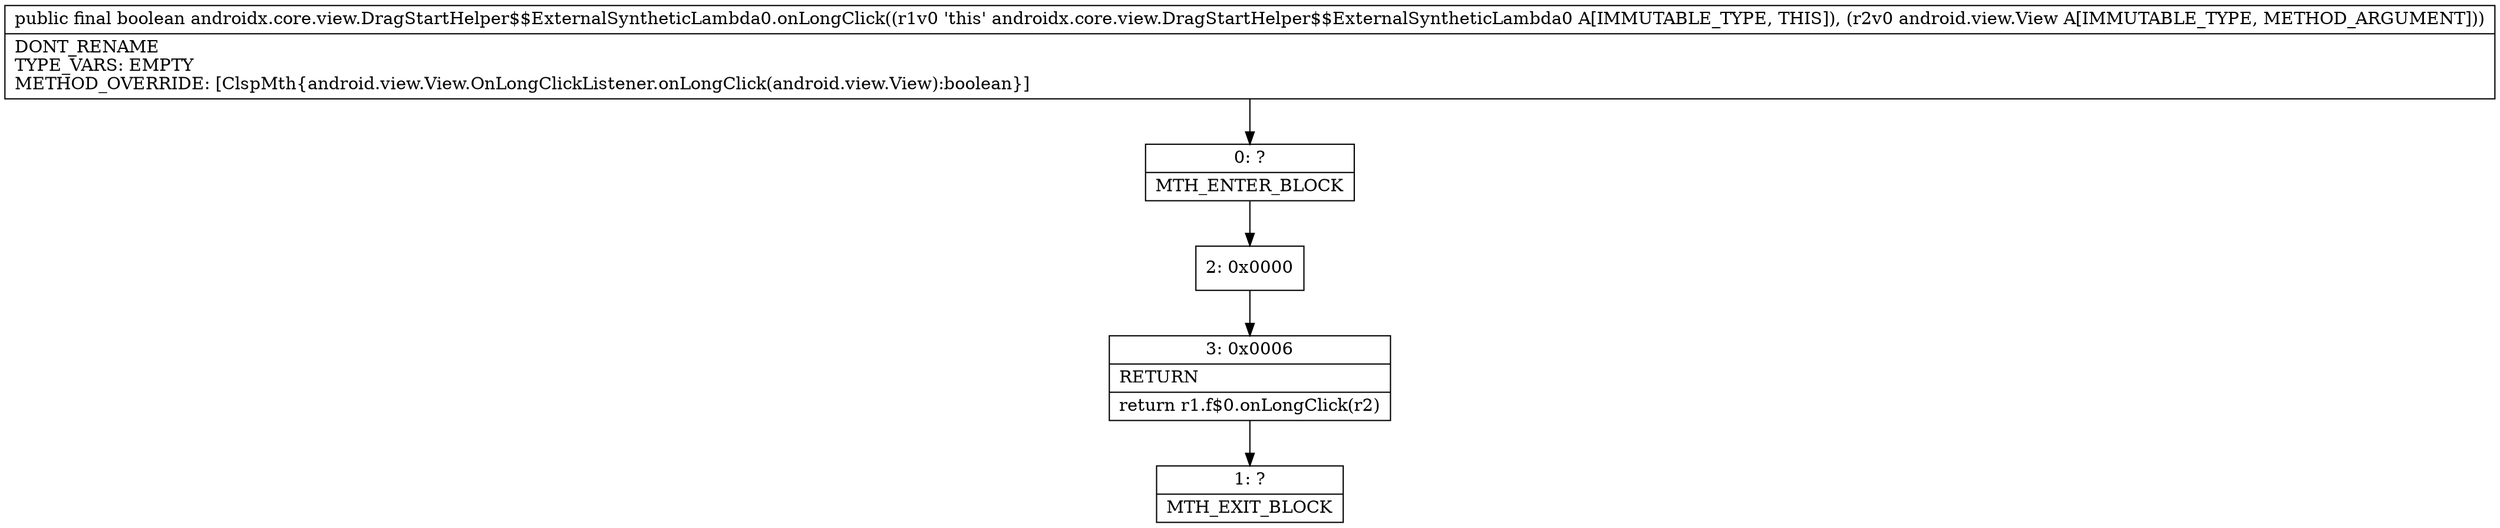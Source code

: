 digraph "CFG forandroidx.core.view.DragStartHelper$$ExternalSyntheticLambda0.onLongClick(Landroid\/view\/View;)Z" {
Node_0 [shape=record,label="{0\:\ ?|MTH_ENTER_BLOCK\l}"];
Node_2 [shape=record,label="{2\:\ 0x0000}"];
Node_3 [shape=record,label="{3\:\ 0x0006|RETURN\l|return r1.f$0.onLongClick(r2)\l}"];
Node_1 [shape=record,label="{1\:\ ?|MTH_EXIT_BLOCK\l}"];
MethodNode[shape=record,label="{public final boolean androidx.core.view.DragStartHelper$$ExternalSyntheticLambda0.onLongClick((r1v0 'this' androidx.core.view.DragStartHelper$$ExternalSyntheticLambda0 A[IMMUTABLE_TYPE, THIS]), (r2v0 android.view.View A[IMMUTABLE_TYPE, METHOD_ARGUMENT]))  | DONT_RENAME\lTYPE_VARS: EMPTY\lMETHOD_OVERRIDE: [ClspMth\{android.view.View.OnLongClickListener.onLongClick(android.view.View):boolean\}]\l}"];
MethodNode -> Node_0;Node_0 -> Node_2;
Node_2 -> Node_3;
Node_3 -> Node_1;
}

